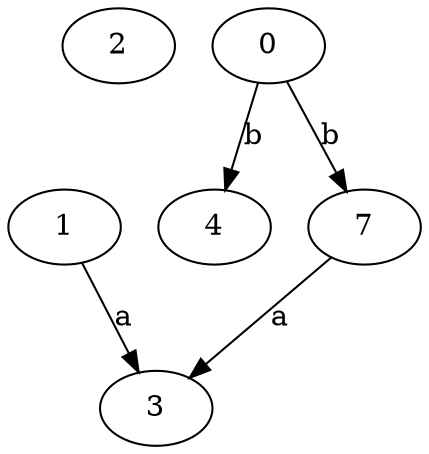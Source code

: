 strict digraph  {
2;
3;
0;
4;
1;
7;
0 -> 4  [label=b];
0 -> 7  [label=b];
1 -> 3  [label=a];
7 -> 3  [label=a];
}
